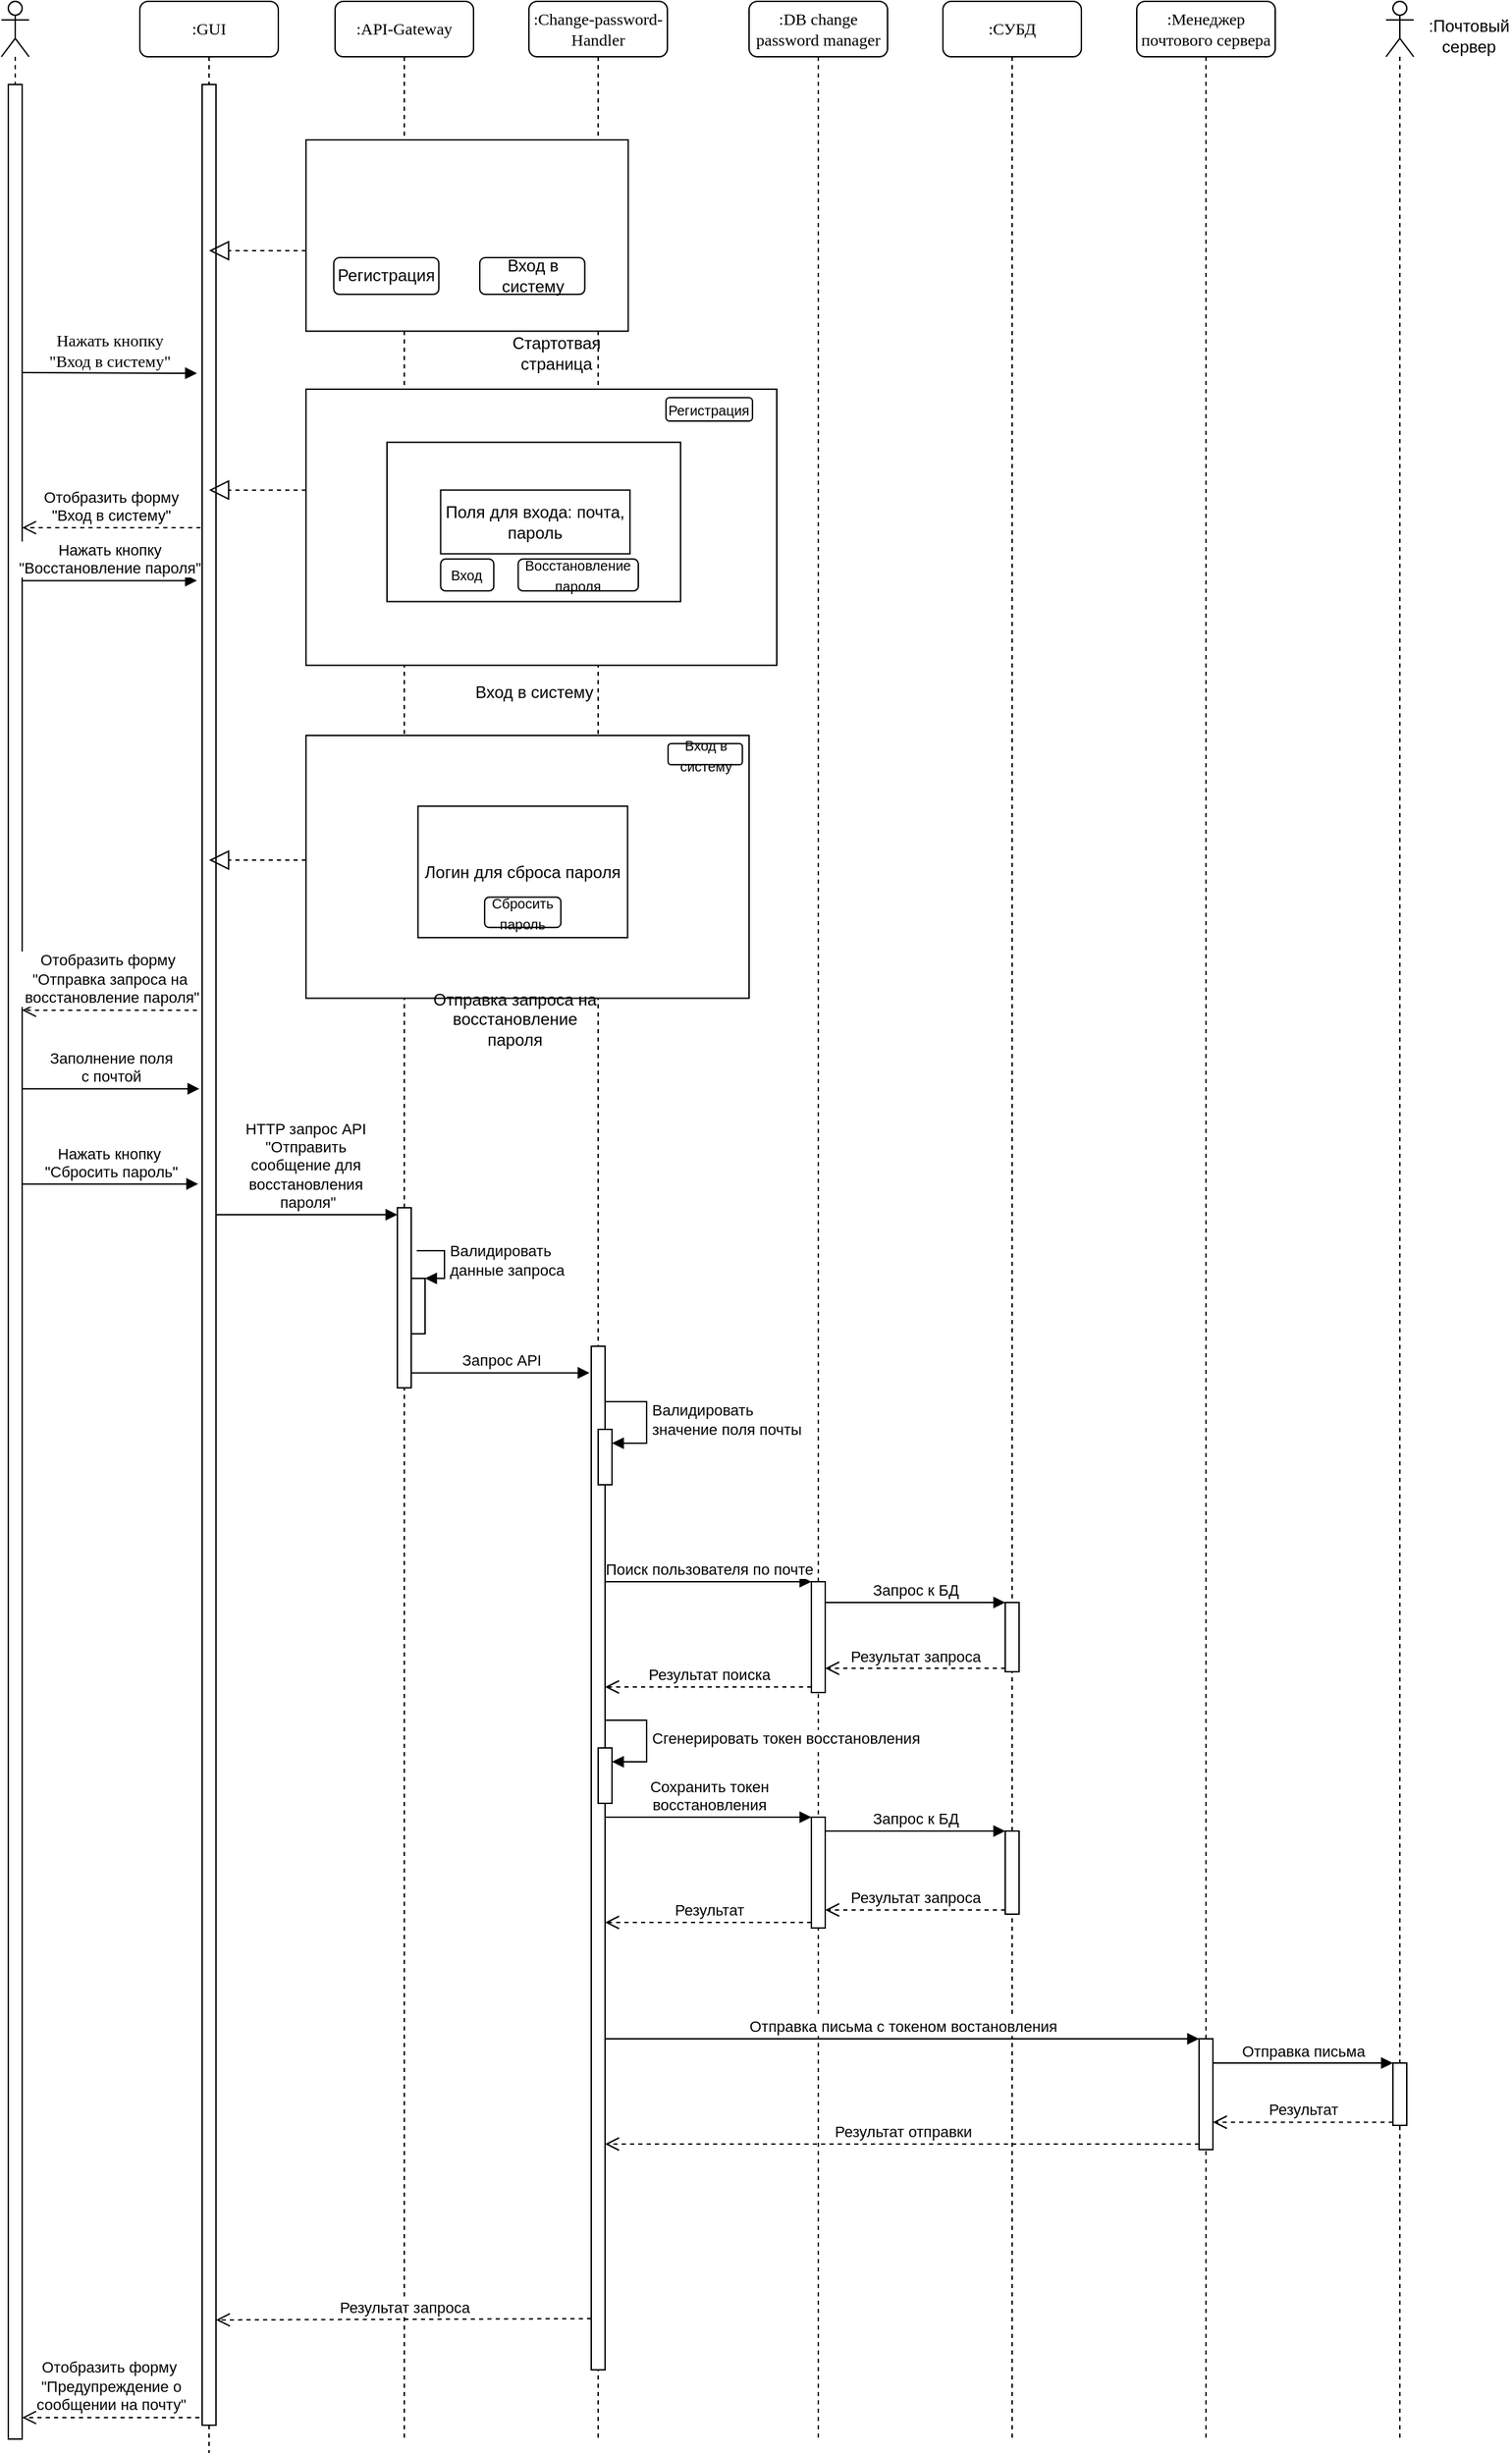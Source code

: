 <mxfile version="24.0.8" type="google">
  <diagram name="Page-1" id="13e1069c-82ec-6db2-03f1-153e76fe0fe0">
    <mxGraphModel grid="1" page="1" gridSize="10" guides="1" tooltips="1" connect="1" arrows="1" fold="1" pageScale="1" pageWidth="1100" pageHeight="850" background="none" math="0" shadow="0">
      <root>
        <mxCell id="0" />
        <mxCell id="1" parent="0" />
        <mxCell id="7baba1c4bc27f4b0-2" value=":GUI" style="shape=umlLifeline;perimeter=lifelinePerimeter;whiteSpace=wrap;html=1;container=1;collapsible=0;recursiveResize=0;outlineConnect=0;rounded=1;shadow=0;comic=0;labelBackgroundColor=none;strokeWidth=1;fontFamily=Verdana;fontSize=12;align=center;" vertex="1" parent="1">
          <mxGeometry x="240" y="80" width="100" height="1770" as="geometry" />
        </mxCell>
        <mxCell id="wwS38SLD4BhZDNM-s97V-25" value="" style="html=1;points=[];perimeter=orthogonalPerimeter;" vertex="1" parent="7baba1c4bc27f4b0-2">
          <mxGeometry x="45" y="60" width="10" height="1690" as="geometry" />
        </mxCell>
        <mxCell id="g-z1oCNefS3xPDmUXuDe-24" value="" style="endArrow=block;dashed=1;endFill=0;endSize=12;html=1;rounded=0;" edge="1" parent="7baba1c4bc27f4b0-2">
          <mxGeometry width="160" relative="1" as="geometry">
            <mxPoint x="120" y="352.83" as="sourcePoint" />
            <mxPoint x="50" y="352.83" as="targetPoint" />
          </mxGeometry>
        </mxCell>
        <mxCell id="7baba1c4bc27f4b0-4" value=":API-Gateway" style="shape=umlLifeline;perimeter=lifelinePerimeter;whiteSpace=wrap;html=1;container=1;collapsible=0;recursiveResize=0;outlineConnect=0;rounded=1;shadow=0;comic=0;labelBackgroundColor=none;strokeWidth=1;fontFamily=Verdana;fontSize=12;align=center;" vertex="1" parent="1">
          <mxGeometry x="381" y="80" width="100" height="1760" as="geometry" />
        </mxCell>
        <mxCell id="WZIY-89Z3sl6ZoVQuBjr-1" value="" style="html=1;points=[[0,0,0,0,5],[0,1,0,0,-5],[1,0,0,0,5],[1,1,0,0,-5]];perimeter=orthogonalPerimeter;outlineConnect=0;targetShapes=umlLifeline;portConstraint=eastwest;newEdgeStyle={&quot;curved&quot;:0,&quot;rounded&quot;:0};" vertex="1" parent="7baba1c4bc27f4b0-4">
          <mxGeometry x="45" y="871" width="10" height="130" as="geometry" />
        </mxCell>
        <mxCell id="g-z1oCNefS3xPDmUXuDe-4" value="" style="html=1;points=[];perimeter=orthogonalPerimeter;" vertex="1" parent="7baba1c4bc27f4b0-4">
          <mxGeometry x="55" y="922" width="10" height="40" as="geometry" />
        </mxCell>
        <mxCell id="g-z1oCNefS3xPDmUXuDe-5" value="Валидировать&lt;br&gt;данные запроса" style="edgeStyle=orthogonalEdgeStyle;html=1;align=left;spacingLeft=2;endArrow=block;rounded=0;entryX=1;entryY=0;exitX=1.4;exitY=0.125;exitDx=0;exitDy=0;exitPerimeter=0;" edge="1" parent="7baba1c4bc27f4b0-4" target="g-z1oCNefS3xPDmUXuDe-4">
          <mxGeometry relative="1" as="geometry">
            <mxPoint x="59" y="902" as="sourcePoint" />
            <Array as="points">
              <mxPoint x="79" y="902" />
              <mxPoint x="79" y="922" />
            </Array>
          </mxGeometry>
        </mxCell>
        <mxCell id="7baba1c4bc27f4b0-6" value=":DB change password manager" style="shape=umlLifeline;perimeter=lifelinePerimeter;whiteSpace=wrap;html=1;container=1;collapsible=0;recursiveResize=0;outlineConnect=0;rounded=1;shadow=0;comic=0;labelBackgroundColor=none;strokeWidth=1;fontFamily=Verdana;fontSize=12;align=center;" vertex="1" parent="1">
          <mxGeometry x="680" y="80" width="100" height="1760" as="geometry" />
        </mxCell>
        <mxCell id="wwS38SLD4BhZDNM-s97V-44" value="" style="html=1;points=[];perimeter=orthogonalPerimeter;" vertex="1" parent="7baba1c4bc27f4b0-6">
          <mxGeometry x="45" y="1141" width="10" height="80" as="geometry" />
        </mxCell>
        <mxCell id="wwS38SLD4BhZDNM-s97V-54" value="" style="html=1;points=[];perimeter=orthogonalPerimeter;" vertex="1" parent="7baba1c4bc27f4b0-6">
          <mxGeometry x="45" y="1311" width="10" height="80" as="geometry" />
        </mxCell>
        <mxCell id="7baba1c4bc27f4b0-7" value=":СУБД" style="shape=umlLifeline;perimeter=lifelinePerimeter;whiteSpace=wrap;html=1;container=1;collapsible=0;recursiveResize=0;outlineConnect=0;rounded=1;shadow=0;comic=0;labelBackgroundColor=none;strokeWidth=1;fontFamily=Verdana;fontSize=12;align=center;" vertex="1" parent="1">
          <mxGeometry x="820" y="80" width="100" height="1760" as="geometry" />
        </mxCell>
        <mxCell id="wwS38SLD4BhZDNM-s97V-50" value="" style="html=1;points=[];perimeter=orthogonalPerimeter;" vertex="1" parent="7baba1c4bc27f4b0-7">
          <mxGeometry x="45" y="1156" width="10" height="50" as="geometry" />
        </mxCell>
        <mxCell id="wwS38SLD4BhZDNM-s97V-57" value="" style="html=1;points=[];perimeter=orthogonalPerimeter;" vertex="1" parent="7baba1c4bc27f4b0-7">
          <mxGeometry x="45" y="1321" width="10" height="60" as="geometry" />
        </mxCell>
        <mxCell id="7baba1c4bc27f4b0-11" value="Нажать кнопку &lt;br&gt;&quot;Вход в систему&quot;" style="html=1;verticalAlign=bottom;endArrow=block;labelBackgroundColor=none;fontFamily=Verdana;fontSize=12;edgeStyle=elbowEdgeStyle;elbow=vertical;entryX=-0.374;entryY=0.025;entryDx=0;entryDy=0;entryPerimeter=0;" edge="1" parent="1">
          <mxGeometry relative="1" as="geometry">
            <mxPoint x="155" y="348" as="sourcePoint" />
            <mxPoint x="281.26" y="348.5" as="targetPoint" />
          </mxGeometry>
        </mxCell>
        <mxCell id="wwS38SLD4BhZDNM-s97V-1" value=":Менеджер почтового сервера" style="shape=umlLifeline;perimeter=lifelinePerimeter;whiteSpace=wrap;html=1;container=1;collapsible=0;recursiveResize=0;outlineConnect=0;rounded=1;shadow=0;comic=0;labelBackgroundColor=none;strokeWidth=1;fontFamily=Verdana;fontSize=12;align=center;" vertex="1" parent="1">
          <mxGeometry x="960" y="80" width="100" height="1760" as="geometry" />
        </mxCell>
        <mxCell id="wwS38SLD4BhZDNM-s97V-60" value="" style="html=1;points=[];perimeter=orthogonalPerimeter;" vertex="1" parent="wwS38SLD4BhZDNM-s97V-1">
          <mxGeometry x="45" y="1471" width="10" height="80" as="geometry" />
        </mxCell>
        <mxCell id="wwS38SLD4BhZDNM-s97V-2" value="" style="shape=umlLifeline;participant=umlActor;perimeter=lifelinePerimeter;whiteSpace=wrap;html=1;container=1;collapsible=0;recursiveResize=0;verticalAlign=top;spacingTop=36;outlineConnect=0;" vertex="1" parent="1">
          <mxGeometry x="1140" y="80" width="20" height="1760" as="geometry" />
        </mxCell>
        <mxCell id="wwS38SLD4BhZDNM-s97V-63" value="" style="html=1;points=[];perimeter=orthogonalPerimeter;" vertex="1" parent="wwS38SLD4BhZDNM-s97V-2">
          <mxGeometry x="5" y="1488.5" width="10" height="45" as="geometry" />
        </mxCell>
        <mxCell id="wwS38SLD4BhZDNM-s97V-4" value=":Почтовый сервер" style="text;html=1;strokeColor=none;fillColor=none;align=center;verticalAlign=middle;whiteSpace=wrap;rounded=0;" vertex="1" parent="1">
          <mxGeometry x="1170" y="90" width="60" height="30" as="geometry" />
        </mxCell>
        <mxCell id="wwS38SLD4BhZDNM-s97V-5" value="" style="shape=umlLifeline;participant=umlActor;perimeter=lifelinePerimeter;whiteSpace=wrap;html=1;container=1;collapsible=0;recursiveResize=0;verticalAlign=top;spacingTop=36;outlineConnect=0;" vertex="1" parent="1">
          <mxGeometry x="140" y="80" width="20" height="1760" as="geometry" />
        </mxCell>
        <mxCell id="wwS38SLD4BhZDNM-s97V-6" value="" style="html=1;points=[];perimeter=orthogonalPerimeter;" vertex="1" parent="wwS38SLD4BhZDNM-s97V-5">
          <mxGeometry x="5" y="60" width="10" height="1700" as="geometry" />
        </mxCell>
        <mxCell id="wwS38SLD4BhZDNM-s97V-11" value="Нажать кнопку &lt;br&gt;&quot;Восстановление пароля&quot;" style="html=1;verticalAlign=bottom;endArrow=block;rounded=0;entryX=-0.374;entryY=0.081;entryDx=0;entryDy=0;entryPerimeter=0;" edge="1" parent="1">
          <mxGeometry relative="1" as="geometry">
            <mxPoint x="155" y="498.22" as="sourcePoint" />
            <mxPoint x="281.26" y="498.22" as="targetPoint" />
          </mxGeometry>
        </mxCell>
        <mxCell id="wwS38SLD4BhZDNM-s97V-12" value="Отобразить форму&amp;nbsp;&lt;br&gt;&quot;Отправка запроса на&lt;br&gt;&amp;nbsp;восстановление пароля&quot;" style="html=1;verticalAlign=bottom;endArrow=open;dashed=1;endSize=8;rounded=0;exitX=-0.374;exitY=0.12;exitDx=0;exitDy=0;exitPerimeter=0;" edge="1" parent="1">
          <mxGeometry relative="1" as="geometry">
            <mxPoint x="155" y="808.4" as="targetPoint" />
            <mxPoint x="281.26" y="808.4" as="sourcePoint" />
          </mxGeometry>
        </mxCell>
        <mxCell id="wwS38SLD4BhZDNM-s97V-8" value="Отобразить форму &lt;br&gt;&quot;Вход в систему&quot;" style="html=1;verticalAlign=bottom;endArrow=open;dashed=1;endSize=8;rounded=0;exitX=-0.113;exitY=0.058;exitDx=0;exitDy=0;exitPerimeter=0;" edge="1" parent="1">
          <mxGeometry relative="1" as="geometry">
            <mxPoint x="283.87" y="459.96" as="sourcePoint" />
            <mxPoint x="155" y="459.96" as="targetPoint" />
          </mxGeometry>
        </mxCell>
        <mxCell id="wwS38SLD4BhZDNM-s97V-14" value="Заполнение поля &lt;br&gt;с почтой" style="html=1;verticalAlign=bottom;endArrow=block;rounded=0;entryX=-0.2;entryY=0.155;entryDx=0;entryDy=0;entryPerimeter=0;" edge="1" parent="1">
          <mxGeometry relative="1" as="geometry">
            <mxPoint x="155" y="865.1" as="sourcePoint" />
            <mxPoint x="283" y="865.1" as="targetPoint" />
          </mxGeometry>
        </mxCell>
        <mxCell id="wwS38SLD4BhZDNM-s97V-33" value="Нажать кнопку&amp;nbsp;&lt;br&gt;&quot;Сбросить пароль&quot;" style="html=1;verticalAlign=bottom;endArrow=block;rounded=0;entryX=-0.287;entryY=0.361;entryDx=0;entryDy=0;entryPerimeter=0;" edge="1" parent="1">
          <mxGeometry x="0.003" width="80" relative="1" as="geometry">
            <mxPoint x="155" y="933.82" as="sourcePoint" />
            <mxPoint x="282.13" y="933.82" as="targetPoint" />
            <mxPoint as="offset" />
          </mxGeometry>
        </mxCell>
        <mxCell id="wwS38SLD4BhZDNM-s97V-38" value="HTTP запрос API&amp;nbsp;&lt;div&gt;&quot;Отправить&amp;nbsp;&lt;div&gt;сообщение для&amp;nbsp;&lt;/div&gt;&lt;div&gt;восстановления&amp;nbsp;&lt;/div&gt;&lt;div&gt;пароля&quot;&lt;/div&gt;&lt;/div&gt;" style="html=1;verticalAlign=bottom;endArrow=block;entryX=0;entryY=0;rounded=0;entryDx=0;entryDy=5;entryPerimeter=0;" edge="1" parent="1" target="WZIY-89Z3sl6ZoVQuBjr-1">
          <mxGeometry relative="1" as="geometry">
            <mxPoint x="295" y="956" as="sourcePoint" />
          </mxGeometry>
        </mxCell>
        <mxCell id="wwS38SLD4BhZDNM-s97V-39" value="Результат запроса" style="html=1;verticalAlign=bottom;endArrow=open;dashed=1;endSize=8;exitX=0;exitY=0.95;rounded=0;" edge="1" parent="1" source="wwS38SLD4BhZDNM-s97V-37">
          <mxGeometry relative="1" as="geometry">
            <mxPoint x="295" y="1754.0" as="targetPoint" />
          </mxGeometry>
        </mxCell>
        <mxCell id="wwS38SLD4BhZDNM-s97V-45" value="Поиск пользователя по почте" style="html=1;verticalAlign=bottom;endArrow=block;entryX=0;entryY=0;rounded=0;" edge="1" parent="1" source="wwS38SLD4BhZDNM-s97V-37" target="wwS38SLD4BhZDNM-s97V-44">
          <mxGeometry relative="1" as="geometry">
            <mxPoint x="795" y="1431" as="sourcePoint" />
          </mxGeometry>
        </mxCell>
        <mxCell id="wwS38SLD4BhZDNM-s97V-46" value="Результат поиска" style="html=1;verticalAlign=bottom;endArrow=open;dashed=1;endSize=8;exitX=0;exitY=0.95;rounded=0;" edge="1" parent="1" source="wwS38SLD4BhZDNM-s97V-44" target="wwS38SLD4BhZDNM-s97V-37">
          <mxGeometry relative="1" as="geometry">
            <mxPoint x="795" y="1507" as="targetPoint" />
          </mxGeometry>
        </mxCell>
        <mxCell id="wwS38SLD4BhZDNM-s97V-51" value="Запрос к БД" style="html=1;verticalAlign=bottom;endArrow=block;entryX=0;entryY=0;rounded=0;" edge="1" parent="1" source="wwS38SLD4BhZDNM-s97V-44" target="wwS38SLD4BhZDNM-s97V-50">
          <mxGeometry relative="1" as="geometry">
            <mxPoint x="814" y="1431" as="sourcePoint" />
          </mxGeometry>
        </mxCell>
        <mxCell id="wwS38SLD4BhZDNM-s97V-52" value="Результат запроса" style="html=1;verticalAlign=bottom;endArrow=open;dashed=1;endSize=8;exitX=0;exitY=0.95;rounded=0;" edge="1" parent="1" source="wwS38SLD4BhZDNM-s97V-50" target="wwS38SLD4BhZDNM-s97V-44">
          <mxGeometry relative="1" as="geometry">
            <mxPoint x="814" y="1507" as="targetPoint" />
          </mxGeometry>
        </mxCell>
        <mxCell id="wwS38SLD4BhZDNM-s97V-55" value="Сохранить токен&lt;div&gt;восстановления&lt;/div&gt;" style="html=1;verticalAlign=bottom;endArrow=block;entryX=0;entryY=0;rounded=0;" edge="1" parent="1" source="wwS38SLD4BhZDNM-s97V-37" target="wwS38SLD4BhZDNM-s97V-54">
          <mxGeometry relative="1" as="geometry">
            <mxPoint x="795" y="1621" as="sourcePoint" />
          </mxGeometry>
        </mxCell>
        <mxCell id="wwS38SLD4BhZDNM-s97V-56" value="Результат" style="html=1;verticalAlign=bottom;endArrow=open;dashed=1;endSize=8;exitX=0;exitY=0.95;rounded=0;" edge="1" parent="1" source="wwS38SLD4BhZDNM-s97V-54" target="wwS38SLD4BhZDNM-s97V-37">
          <mxGeometry relative="1" as="geometry">
            <mxPoint x="795" y="1697" as="targetPoint" />
          </mxGeometry>
        </mxCell>
        <mxCell id="wwS38SLD4BhZDNM-s97V-58" value="Запрос к БД" style="html=1;verticalAlign=bottom;endArrow=block;entryX=0;entryY=0;rounded=0;" edge="1" parent="1" source="wwS38SLD4BhZDNM-s97V-54" target="wwS38SLD4BhZDNM-s97V-57">
          <mxGeometry relative="1" as="geometry">
            <mxPoint x="814" y="1621" as="sourcePoint" />
          </mxGeometry>
        </mxCell>
        <mxCell id="wwS38SLD4BhZDNM-s97V-59" value="Результат запроса" style="html=1;verticalAlign=bottom;endArrow=open;dashed=1;endSize=8;exitX=0;exitY=0.95;rounded=0;" edge="1" parent="1" source="wwS38SLD4BhZDNM-s97V-57" target="wwS38SLD4BhZDNM-s97V-54">
          <mxGeometry relative="1" as="geometry">
            <mxPoint x="814" y="1697" as="targetPoint" />
          </mxGeometry>
        </mxCell>
        <mxCell id="wwS38SLD4BhZDNM-s97V-61" value="Отправка письма с токеном востановления" style="html=1;verticalAlign=bottom;endArrow=block;entryX=0;entryY=0;rounded=0;" edge="1" parent="1" source="wwS38SLD4BhZDNM-s97V-37" target="wwS38SLD4BhZDNM-s97V-60">
          <mxGeometry relative="1" as="geometry">
            <mxPoint x="1075" y="1781" as="sourcePoint" />
          </mxGeometry>
        </mxCell>
        <mxCell id="wwS38SLD4BhZDNM-s97V-62" value="Результат отправки" style="html=1;verticalAlign=bottom;endArrow=open;dashed=1;endSize=8;exitX=0;exitY=0.95;rounded=0;" edge="1" parent="1" source="wwS38SLD4BhZDNM-s97V-60" target="wwS38SLD4BhZDNM-s97V-37">
          <mxGeometry relative="1" as="geometry">
            <mxPoint x="1075" y="1857" as="targetPoint" />
          </mxGeometry>
        </mxCell>
        <mxCell id="wwS38SLD4BhZDNM-s97V-64" value="Отправка письма" style="html=1;verticalAlign=bottom;endArrow=block;entryX=0;entryY=0;rounded=0;" edge="1" parent="1" source="wwS38SLD4BhZDNM-s97V-60" target="wwS38SLD4BhZDNM-s97V-63">
          <mxGeometry relative="1" as="geometry">
            <mxPoint x="1094" y="1781" as="sourcePoint" />
          </mxGeometry>
        </mxCell>
        <mxCell id="wwS38SLD4BhZDNM-s97V-65" value="Результат" style="html=1;verticalAlign=bottom;endArrow=open;dashed=1;endSize=8;exitX=0;exitY=0.95;rounded=0;" edge="1" parent="1" source="wwS38SLD4BhZDNM-s97V-63" target="wwS38SLD4BhZDNM-s97V-60">
          <mxGeometry relative="1" as="geometry">
            <mxPoint x="1094" y="1857" as="targetPoint" />
          </mxGeometry>
        </mxCell>
        <mxCell id="wwS38SLD4BhZDNM-s97V-69" value="Отобразить форму&amp;nbsp;&lt;br&gt;&quot;Предупреждение о &lt;br&gt;сообщении на почту&quot;" style="html=1;verticalAlign=bottom;endArrow=open;dashed=1;endSize=8;rounded=0;exitX=-0.2;exitY=0.854;exitDx=0;exitDy=0;exitPerimeter=0;" edge="1" parent="1">
          <mxGeometry relative="1" as="geometry">
            <mxPoint x="283.0" y="1824.48" as="sourcePoint" />
            <mxPoint x="155" y="1824.48" as="targetPoint" />
          </mxGeometry>
        </mxCell>
        <mxCell id="g-z1oCNefS3xPDmUXuDe-1" value=":Change-password-Handler" style="shape=umlLifeline;perimeter=lifelinePerimeter;whiteSpace=wrap;html=1;container=1;collapsible=0;recursiveResize=0;outlineConnect=0;rounded=1;shadow=0;comic=0;labelBackgroundColor=none;strokeWidth=1;fontFamily=Verdana;fontSize=12;align=center;" vertex="1" parent="1">
          <mxGeometry x="521" y="80" width="100" height="1760" as="geometry" />
        </mxCell>
        <mxCell id="wwS38SLD4BhZDNM-s97V-37" value="" style="html=1;points=[];perimeter=orthogonalPerimeter;" vertex="1" parent="g-z1oCNefS3xPDmUXuDe-1">
          <mxGeometry x="45" y="971" width="10" height="739" as="geometry" />
        </mxCell>
        <mxCell id="WZIY-89Z3sl6ZoVQuBjr-6" value="" style="html=1;points=[[0,0,0,0,5],[0,1,0,0,-5],[1,0,0,0,5],[1,1,0,0,-5]];perimeter=orthogonalPerimeter;outlineConnect=0;targetShapes=umlLifeline;portConstraint=eastwest;newEdgeStyle={&quot;curved&quot;:0,&quot;rounded&quot;:0};" vertex="1" parent="g-z1oCNefS3xPDmUXuDe-1">
          <mxGeometry x="50" y="1261" width="10" height="40" as="geometry" />
        </mxCell>
        <mxCell id="WZIY-89Z3sl6ZoVQuBjr-7" value="Сгенерировать токен восстановления" style="html=1;align=left;spacingLeft=2;endArrow=block;rounded=0;edgeStyle=orthogonalEdgeStyle;curved=0;rounded=0;" edge="1" parent="g-z1oCNefS3xPDmUXuDe-1" target="WZIY-89Z3sl6ZoVQuBjr-6">
          <mxGeometry relative="1" as="geometry">
            <mxPoint x="55" y="1241" as="sourcePoint" />
            <Array as="points">
              <mxPoint x="85" y="1271" />
            </Array>
          </mxGeometry>
        </mxCell>
        <mxCell id="WZIY-89Z3sl6ZoVQuBjr-8" value="" style="html=1;points=[[0,0,0,0,5],[0,1,0,0,-5],[1,0,0,0,5],[1,1,0,0,-5]];perimeter=orthogonalPerimeter;outlineConnect=0;targetShapes=umlLifeline;portConstraint=eastwest;newEdgeStyle={&quot;curved&quot;:0,&quot;rounded&quot;:0};" vertex="1" parent="g-z1oCNefS3xPDmUXuDe-1">
          <mxGeometry x="50" y="1031" width="10" height="40" as="geometry" />
        </mxCell>
        <mxCell id="WZIY-89Z3sl6ZoVQuBjr-9" value="Валидировать&lt;br style=&quot;border-color: var(--border-color);&quot;&gt;значение поля почты" style="html=1;align=left;spacingLeft=2;endArrow=block;rounded=0;edgeStyle=orthogonalEdgeStyle;curved=0;rounded=0;" edge="1" parent="g-z1oCNefS3xPDmUXuDe-1" target="WZIY-89Z3sl6ZoVQuBjr-8">
          <mxGeometry x="0.012" relative="1" as="geometry">
            <mxPoint x="55" y="1011" as="sourcePoint" />
            <Array as="points">
              <mxPoint x="85" y="1041" />
            </Array>
            <mxPoint as="offset" />
          </mxGeometry>
        </mxCell>
        <mxCell id="g-z1oCNefS3xPDmUXuDe-6" value="Запрос API" style="html=1;verticalAlign=bottom;endArrow=block;entryX=-0.12;entryY=0.026;rounded=0;entryDx=0;entryDy=0;entryPerimeter=0;" edge="1" parent="1" source="WZIY-89Z3sl6ZoVQuBjr-1" target="wwS38SLD4BhZDNM-s97V-37">
          <mxGeometry relative="1" as="geometry">
            <mxPoint x="460" y="1071" as="sourcePoint" />
            <mxPoint x="591" y="1071" as="targetPoint" />
          </mxGeometry>
        </mxCell>
        <mxCell id="g-z1oCNefS3xPDmUXuDe-7" value="" style="group" vertex="1" connectable="0" parent="1">
          <mxGeometry x="360" y="180" width="242" height="170" as="geometry" />
        </mxCell>
        <mxCell id="g-z1oCNefS3xPDmUXuDe-8" value="" style="rounded=0;whiteSpace=wrap;html=1;" vertex="1" parent="g-z1oCNefS3xPDmUXuDe-7">
          <mxGeometry width="232.702" height="138.125" as="geometry" />
        </mxCell>
        <mxCell id="g-z1oCNefS3xPDmUXuDe-9" value="Стартотвая страница" style="text;html=1;strokeColor=none;fillColor=none;align=center;verticalAlign=middle;whiteSpace=wrap;rounded=0;" vertex="1" parent="g-z1oCNefS3xPDmUXuDe-7">
          <mxGeometry x="136.004" y="145.828" width="90.373" height="15.938" as="geometry" />
        </mxCell>
        <mxCell id="g-z1oCNefS3xPDmUXuDe-10" value="Вход в систему" style="rounded=1;whiteSpace=wrap;html=1;perimeterSpacing=0;" vertex="1" parent="g-z1oCNefS3xPDmUXuDe-7">
          <mxGeometry x="125.519" y="85" width="75.813" height="26.562" as="geometry" />
        </mxCell>
        <mxCell id="g-z1oCNefS3xPDmUXuDe-11" value="Регистрация" style="rounded=1;whiteSpace=wrap;html=1;perimeterSpacing=0;" vertex="1" parent="g-z1oCNefS3xPDmUXuDe-7">
          <mxGeometry x="20.083" y="85" width="75.813" height="26.562" as="geometry" />
        </mxCell>
        <mxCell id="WZIY-89Z3sl6ZoVQuBjr-11" value="" style="endArrow=block;dashed=1;endFill=0;endSize=12;html=1;rounded=0;" edge="1" parent="g-z1oCNefS3xPDmUXuDe-7" target="7baba1c4bc27f4b0-2">
          <mxGeometry width="160" relative="1" as="geometry">
            <mxPoint y="80" as="sourcePoint" />
            <mxPoint x="160" y="80" as="targetPoint" />
          </mxGeometry>
        </mxCell>
        <mxCell id="g-z1oCNefS3xPDmUXuDe-22" value="" style="group" connectable="0" vertex="1" parent="1">
          <mxGeometry x="360" y="360" width="340" height="230" as="geometry" />
        </mxCell>
        <mxCell id="g-z1oCNefS3xPDmUXuDe-14" value="v" style="rounded=0;whiteSpace=wrap;html=1;movable=1;resizable=1;rotatable=1;deletable=1;editable=1;locked=0;connectable=1;container=0;" vertex="1" parent="g-z1oCNefS3xPDmUXuDe-22">
          <mxGeometry width="340" height="199.333" as="geometry" />
        </mxCell>
        <mxCell id="g-z1oCNefS3xPDmUXuDe-15" value="Вход в систему" style="text;html=1;strokeColor=none;fillColor=none;align=center;verticalAlign=middle;whiteSpace=wrap;rounded=0;container=0;" vertex="1" parent="g-z1oCNefS3xPDmUXuDe-22">
          <mxGeometry x="80.43" y="207" width="170.358" height="23" as="geometry" />
        </mxCell>
        <mxCell id="g-z1oCNefS3xPDmUXuDe-16" value="" style="rounded=0;whiteSpace=wrap;html=1;container=0;" vertex="1" parent="g-z1oCNefS3xPDmUXuDe-22">
          <mxGeometry x="58.495" y="38.333" width="212.043" height="115" as="geometry" />
        </mxCell>
        <mxCell id="g-z1oCNefS3xPDmUXuDe-17" value="&lt;font style=&quot;font-size: 10px;&quot;&gt;Вход&lt;/font&gt;" style="rounded=1;whiteSpace=wrap;html=1;container=0;" vertex="1" parent="g-z1oCNefS3xPDmUXuDe-22">
          <mxGeometry x="97.246" y="122.667" width="38.387" height="23" as="geometry" />
        </mxCell>
        <mxCell id="g-z1oCNefS3xPDmUXuDe-18" value="&lt;font style=&quot;font-size: 10px;&quot;&gt;Восстановление пароля&lt;/font&gt;" style="rounded=1;whiteSpace=wrap;html=1;container=0;" vertex="1" parent="g-z1oCNefS3xPDmUXuDe-22">
          <mxGeometry x="153.24" y="122.67" width="86.76" height="23" as="geometry" />
        </mxCell>
        <mxCell id="g-z1oCNefS3xPDmUXuDe-19" value="&lt;font style=&quot;font-size: 10px;&quot;&gt;Регистрация&lt;/font&gt;" style="rounded=1;whiteSpace=wrap;html=1;container=0;" vertex="1" parent="g-z1oCNefS3xPDmUXuDe-22">
          <mxGeometry x="260" y="6.13" width="62.45" height="16.87" as="geometry" />
        </mxCell>
        <mxCell id="g-z1oCNefS3xPDmUXuDe-20" value="Поля для входа: почта, пароль" style="rounded=0;whiteSpace=wrap;html=1;" vertex="1" parent="g-z1oCNefS3xPDmUXuDe-22">
          <mxGeometry x="97.247" y="72.833" width="136.731" height="46" as="geometry" />
        </mxCell>
        <mxCell id="g-z1oCNefS3xPDmUXuDe-30" value="" style="group" connectable="0" vertex="1" parent="1">
          <mxGeometry x="360" y="610" width="320" height="216" as="geometry" />
        </mxCell>
        <mxCell id="g-z1oCNefS3xPDmUXuDe-25" value="v" style="rounded=0;whiteSpace=wrap;html=1;" vertex="1" parent="g-z1oCNefS3xPDmUXuDe-30">
          <mxGeometry width="320" height="189.73" as="geometry" />
        </mxCell>
        <mxCell id="g-z1oCNefS3xPDmUXuDe-26" value="Отправка запроса на восстановление пароля" style="text;html=1;strokeColor=none;fillColor=none;align=center;verticalAlign=middle;whiteSpace=wrap;rounded=0;" vertex="1" parent="g-z1oCNefS3xPDmUXuDe-30">
          <mxGeometry x="89.462" y="194.108" width="123.871" height="21.892" as="geometry" />
        </mxCell>
        <mxCell id="g-z1oCNefS3xPDmUXuDe-27" value="Логин для сброса пароля" style="rounded=0;whiteSpace=wrap;html=1;" vertex="1" parent="g-z1oCNefS3xPDmUXuDe-30">
          <mxGeometry x="80.86" y="51.081" width="151.398" height="94.865" as="geometry" />
        </mxCell>
        <mxCell id="g-z1oCNefS3xPDmUXuDe-28" value="&lt;font style=&quot;font-size: 10px;&quot;&gt;Вход в систему&lt;/font&gt;" style="rounded=1;whiteSpace=wrap;html=1;" vertex="1" parent="g-z1oCNefS3xPDmUXuDe-30">
          <mxGeometry x="261.505" y="5.838" width="53.677" height="15.324" as="geometry" />
        </mxCell>
        <mxCell id="g-z1oCNefS3xPDmUXuDe-29" value="&lt;font style=&quot;font-size: 10px;&quot;&gt;Сбросить пароль&lt;/font&gt;" style="rounded=1;whiteSpace=wrap;html=1;" vertex="1" parent="g-z1oCNefS3xPDmUXuDe-30">
          <mxGeometry x="129.032" y="116.757" width="55.054" height="21.892" as="geometry" />
        </mxCell>
        <mxCell id="g-z1oCNefS3xPDmUXuDe-31" value="" style="endArrow=block;dashed=1;endFill=0;endSize=12;html=1;rounded=0;" edge="1" parent="1">
          <mxGeometry width="160" relative="1" as="geometry">
            <mxPoint x="360" y="700" as="sourcePoint" />
            <mxPoint x="290" y="700" as="targetPoint" />
          </mxGeometry>
        </mxCell>
      </root>
    </mxGraphModel>
  </diagram>
</mxfile>
